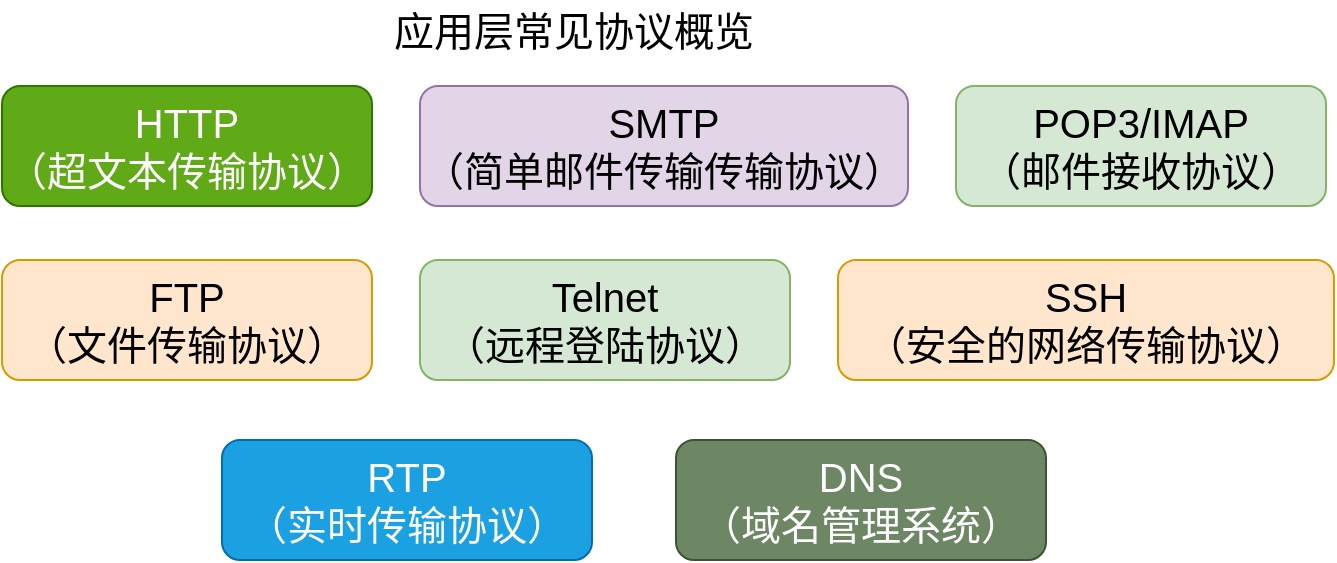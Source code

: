 <mxfile>
    <diagram id="hJ9pau-2M-x1soKYDdIP" name="第 1 页">
        <mxGraphModel dx="625" dy="370" grid="0" gridSize="10" guides="1" tooltips="1" connect="1" arrows="1" fold="1" page="0" pageScale="1" pageWidth="4681" pageHeight="3300" math="0" shadow="0">
            <root>
                <mxCell id="0"/>
                <mxCell id="1" parent="0"/>
                <mxCell id="2" value="&lt;font style=&quot;font-size: 20px;&quot;&gt;应用层常见协议概览&lt;/font&gt;" style="text;html=1;strokeColor=none;fillColor=none;align=center;verticalAlign=middle;whiteSpace=wrap;rounded=0;" vertex="1" parent="1">
                    <mxGeometry x="245" y="111" width="208" height="30" as="geometry"/>
                </mxCell>
                <mxCell id="3" value="HTTP&lt;br&gt;（超文本传输协议）&lt;br&gt;" style="rounded=1;whiteSpace=wrap;html=1;fontSize=20;fillColor=#60a917;strokeColor=#2D7600;fontColor=#ffffff;" vertex="1" parent="1">
                    <mxGeometry x="63" y="154" width="185" height="60" as="geometry"/>
                </mxCell>
                <mxCell id="4" value="SMTP&lt;br&gt;（简单邮件传输传输协议）" style="rounded=1;whiteSpace=wrap;html=1;fontSize=20;fillColor=#e1d5e7;strokeColor=#9673a6;" vertex="1" parent="1">
                    <mxGeometry x="272" y="154" width="244" height="60" as="geometry"/>
                </mxCell>
                <mxCell id="5" value="POP3/IMAP&lt;br&gt;（邮件接收协议）" style="rounded=1;whiteSpace=wrap;html=1;fontSize=20;fillColor=#d5e8d4;strokeColor=#82b366;" vertex="1" parent="1">
                    <mxGeometry x="540" y="154" width="185" height="60" as="geometry"/>
                </mxCell>
                <mxCell id="6" value="FTP&lt;br&gt;（文件传输协议）" style="rounded=1;whiteSpace=wrap;html=1;fontSize=20;fillColor=#ffe6cc;strokeColor=#d79b00;" vertex="1" parent="1">
                    <mxGeometry x="63" y="241" width="185" height="60" as="geometry"/>
                </mxCell>
                <mxCell id="7" value="Telnet&lt;br&gt;（远程登陆协议）" style="rounded=1;whiteSpace=wrap;html=1;fontSize=20;fillColor=#d5e8d4;strokeColor=#82b366;" vertex="1" parent="1">
                    <mxGeometry x="272" y="241" width="185" height="60" as="geometry"/>
                </mxCell>
                <mxCell id="8" value="SSH&lt;br&gt;（安全的网络传输协议）" style="rounded=1;whiteSpace=wrap;html=1;fontSize=20;fillColor=#ffe6cc;strokeColor=#d79b00;" vertex="1" parent="1">
                    <mxGeometry x="481" y="241" width="248" height="60" as="geometry"/>
                </mxCell>
                <mxCell id="9" value="RTP&lt;br&gt;（实时传输协议）" style="rounded=1;whiteSpace=wrap;html=1;fontSize=20;fillColor=#1ba1e2;strokeColor=#006EAF;fontColor=#ffffff;" vertex="1" parent="1">
                    <mxGeometry x="173" y="331" width="185" height="60" as="geometry"/>
                </mxCell>
                <mxCell id="10" value="DNS&lt;br&gt;（域名管理系统）" style="rounded=1;whiteSpace=wrap;html=1;fontSize=20;fillColor=#6d8764;strokeColor=#3A5431;fontColor=#ffffff;" vertex="1" parent="1">
                    <mxGeometry x="400" y="331" width="185" height="60" as="geometry"/>
                </mxCell>
            </root>
        </mxGraphModel>
    </diagram>
</mxfile>